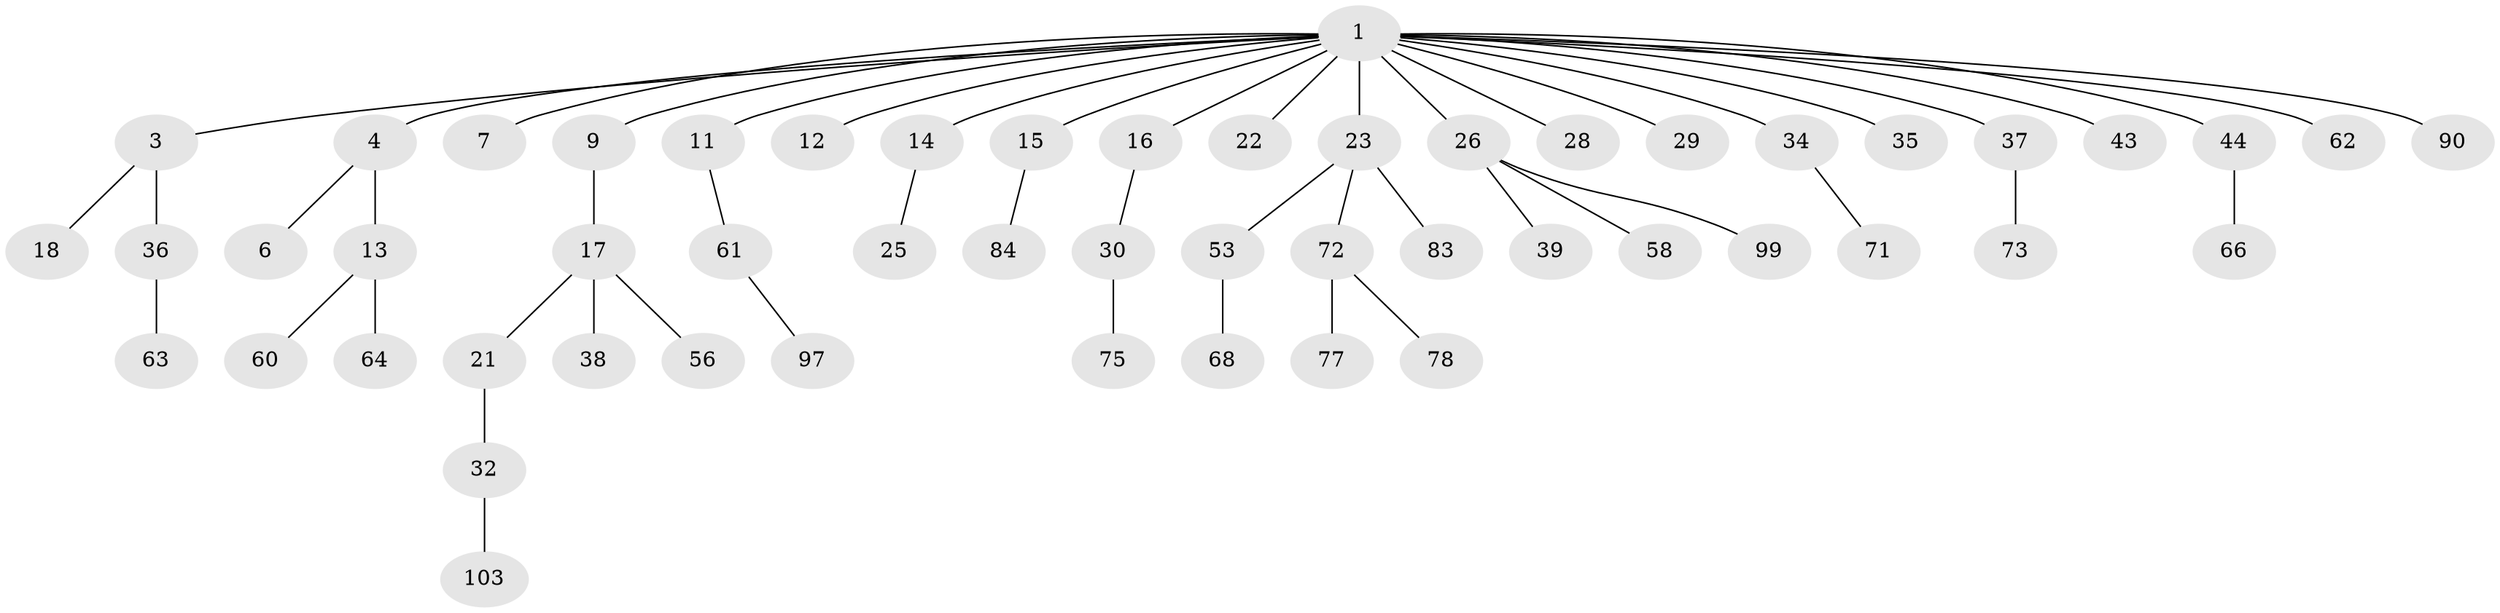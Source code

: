 // original degree distribution, {7: 0.009345794392523364, 5: 0.04672897196261682, 3: 0.14018691588785046, 8: 0.009345794392523364, 2: 0.2803738317757009, 1: 0.4766355140186916, 4: 0.037383177570093455}
// Generated by graph-tools (version 1.1) at 2025/15/03/09/25 04:15:37]
// undirected, 53 vertices, 52 edges
graph export_dot {
graph [start="1"]
  node [color=gray90,style=filled];
  1 [super="+2+5"];
  3;
  4;
  6 [super="+46"];
  7;
  9;
  11 [super="+47"];
  12;
  13;
  14;
  15;
  16 [super="+19+51+81"];
  17;
  18 [super="+76"];
  21 [super="+33+74+82"];
  22;
  23 [super="+42+31+45"];
  25;
  26;
  28;
  29;
  30;
  32;
  34 [super="+55"];
  35;
  36 [super="+40"];
  37 [super="+57"];
  38;
  39 [super="+79+54"];
  43 [super="+48"];
  44;
  53 [super="+67"];
  56;
  58 [super="+69"];
  60;
  61;
  62;
  63;
  64 [super="+105+80"];
  66;
  68 [super="+102"];
  71 [super="+92"];
  72;
  73;
  75 [super="+107"];
  77;
  78 [super="+94"];
  83;
  84;
  90 [super="+91"];
  97;
  99;
  103;
  1 -- 4;
  1 -- 7;
  1 -- 11;
  1 -- 34;
  1 -- 90;
  1 -- 3;
  1 -- 23;
  1 -- 14;
  1 -- 15;
  1 -- 35;
  1 -- 37;
  1 -- 9;
  1 -- 43;
  1 -- 12;
  1 -- 44;
  1 -- 16;
  1 -- 22;
  1 -- 26;
  1 -- 28;
  1 -- 29;
  1 -- 62;
  3 -- 18;
  3 -- 36;
  4 -- 6;
  4 -- 13;
  9 -- 17;
  11 -- 61;
  13 -- 60;
  13 -- 64;
  14 -- 25;
  15 -- 84;
  16 -- 30;
  17 -- 21;
  17 -- 38;
  17 -- 56;
  21 -- 32;
  23 -- 53;
  23 -- 83;
  23 -- 72;
  26 -- 39;
  26 -- 58;
  26 -- 99;
  30 -- 75;
  32 -- 103;
  34 -- 71;
  36 -- 63;
  37 -- 73;
  44 -- 66;
  53 -- 68;
  61 -- 97;
  72 -- 77;
  72 -- 78;
}
